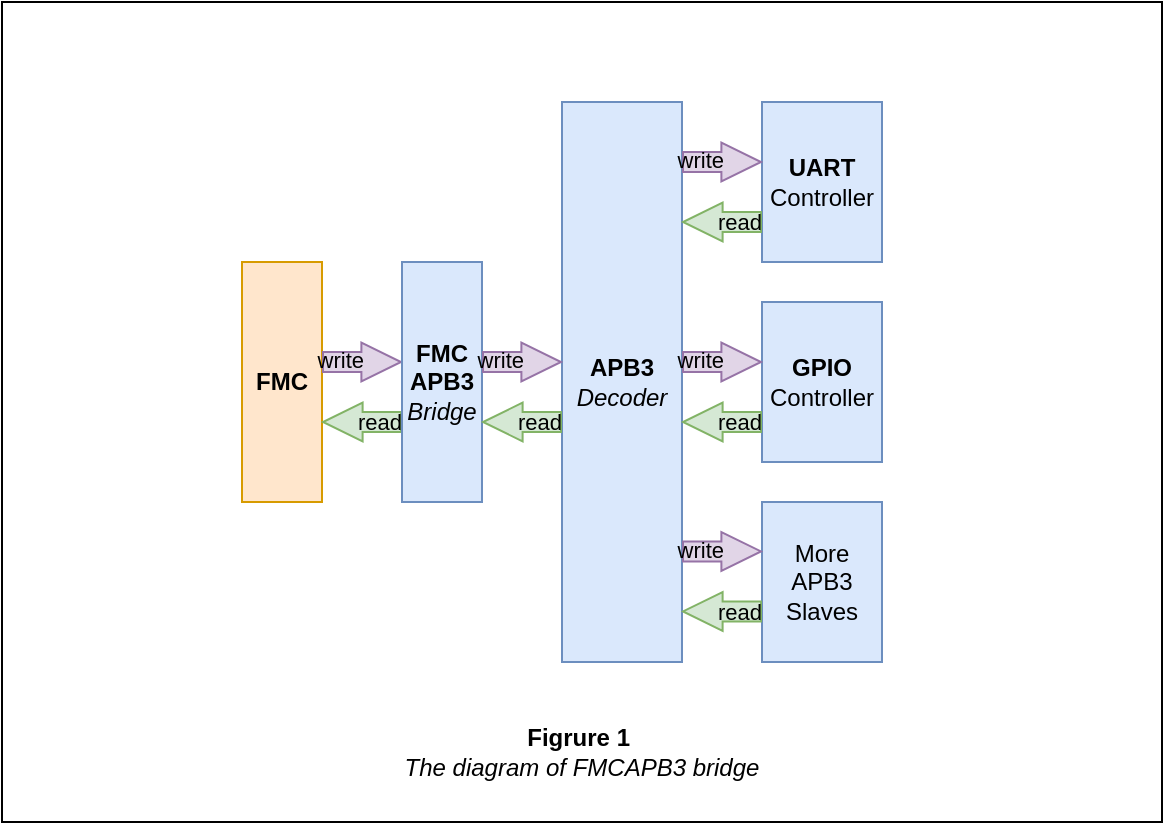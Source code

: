 <mxfile version="27.0.9">
  <diagram name="Page-1" id="yzegYlo1FvkXa72tuVNs">
    <mxGraphModel dx="812" dy="698" grid="1" gridSize="10" guides="1" tooltips="1" connect="1" arrows="1" fold="1" page="1" pageScale="1" pageWidth="583" pageHeight="413" math="0" shadow="0">
      <root>
        <mxCell id="0" />
        <mxCell id="1" parent="0" />
        <mxCell id="lRAN_q3ErnS5ZKHJaVJO-41" value="" style="rounded=0;whiteSpace=wrap;html=1;movable=1;resizable=1;rotatable=1;deletable=1;editable=1;locked=0;connectable=1;fillColor=light-dark(#FFFFFF,#FFFFFF);fillStyle=solid;" vertex="1" parent="1">
          <mxGeometry width="580" height="410" as="geometry" />
        </mxCell>
        <mxCell id="lRAN_q3ErnS5ZKHJaVJO-1" value="&lt;b&gt;FMC&lt;/b&gt;" style="rounded=0;whiteSpace=wrap;html=1;fillColor=#ffe6cc;strokeColor=#d79b00;" vertex="1" parent="1">
          <mxGeometry x="120" y="130" width="40" height="120" as="geometry" />
        </mxCell>
        <mxCell id="lRAN_q3ErnS5ZKHJaVJO-3" value="" style="shape=flexArrow;endArrow=classic;html=1;rounded=0;endWidth=8.4;endSize=6.268;fillColor=#e1d5e7;strokeColor=#9673a6;" edge="1" parent="1">
          <mxGeometry width="50" height="50" relative="1" as="geometry">
            <mxPoint x="160" y="180" as="sourcePoint" />
            <mxPoint x="200" y="180" as="targetPoint" />
          </mxGeometry>
        </mxCell>
        <mxCell id="lRAN_q3ErnS5ZKHJaVJO-20" value="write" style="edgeLabel;html=1;align=right;verticalAlign=middle;resizable=0;points=[];labelBackgroundColor=none;" vertex="1" connectable="0" parent="lRAN_q3ErnS5ZKHJaVJO-3">
          <mxGeometry x="0.074" y="1" relative="1" as="geometry">
            <mxPoint as="offset" />
          </mxGeometry>
        </mxCell>
        <mxCell id="lRAN_q3ErnS5ZKHJaVJO-4" value="" style="shape=flexArrow;endArrow=classic;html=1;rounded=0;endWidth=8.4;endSize=6.268;entryX=1;entryY=0.75;entryDx=0;entryDy=0;fillColor=#d5e8d4;strokeColor=#82b366;" edge="1" parent="1">
          <mxGeometry width="50" height="50" relative="1" as="geometry">
            <mxPoint x="200" y="210" as="sourcePoint" />
            <mxPoint x="160" y="210" as="targetPoint" />
          </mxGeometry>
        </mxCell>
        <mxCell id="lRAN_q3ErnS5ZKHJaVJO-21" value="read&amp;nbsp;" style="edgeLabel;html=1;align=left;verticalAlign=middle;resizable=0;points=[];labelBackgroundColor=none;" vertex="1" connectable="0" parent="lRAN_q3ErnS5ZKHJaVJO-4">
          <mxGeometry x="0.22" relative="1" as="geometry">
            <mxPoint as="offset" />
          </mxGeometry>
        </mxCell>
        <mxCell id="lRAN_q3ErnS5ZKHJaVJO-5" value="&lt;b&gt;FMC&lt;/b&gt;&lt;div&gt;&lt;b&gt;APB3&lt;/b&gt;&lt;/div&gt;&lt;div&gt;&lt;i&gt;Bridge&lt;/i&gt;&lt;/div&gt;" style="rounded=0;whiteSpace=wrap;html=1;fillColor=#dae8fc;strokeColor=#6c8ebf;" vertex="1" parent="1">
          <mxGeometry x="200" y="130" width="40" height="120" as="geometry" />
        </mxCell>
        <mxCell id="lRAN_q3ErnS5ZKHJaVJO-8" value="&lt;b&gt;APB3&lt;/b&gt;&lt;div&gt;&lt;i&gt;Decoder&lt;/i&gt;&lt;/div&gt;" style="rounded=0;whiteSpace=wrap;html=1;fillColor=#dae8fc;strokeColor=#6c8ebf;" vertex="1" parent="1">
          <mxGeometry x="280" y="50" width="60" height="280" as="geometry" />
        </mxCell>
        <mxCell id="lRAN_q3ErnS5ZKHJaVJO-15" value="&lt;b&gt;UART&lt;/b&gt;&lt;div&gt;Controller&lt;/div&gt;" style="rounded=0;whiteSpace=wrap;html=1;fillColor=#dae8fc;strokeColor=#6c8ebf;" vertex="1" parent="1">
          <mxGeometry x="380" y="50" width="60" height="80" as="geometry" />
        </mxCell>
        <mxCell id="lRAN_q3ErnS5ZKHJaVJO-16" value="&lt;b&gt;GPIO&lt;/b&gt;&lt;div&gt;Controller&lt;/div&gt;" style="rounded=0;whiteSpace=wrap;html=1;fillColor=#dae8fc;strokeColor=#6c8ebf;" vertex="1" parent="1">
          <mxGeometry x="380" y="150" width="60" height="80" as="geometry" />
        </mxCell>
        <mxCell id="lRAN_q3ErnS5ZKHJaVJO-17" value="More APB3&lt;div&gt;Slaves&lt;/div&gt;" style="rounded=0;whiteSpace=wrap;html=1;fillColor=#dae8fc;strokeColor=#6c8ebf;" vertex="1" parent="1">
          <mxGeometry x="380" y="250" width="60" height="80" as="geometry" />
        </mxCell>
        <mxCell id="lRAN_q3ErnS5ZKHJaVJO-23" value="" style="shape=flexArrow;endArrow=classic;html=1;rounded=0;endWidth=8.4;endSize=6.268;fillColor=#e1d5e7;strokeColor=#9673a6;" edge="1" parent="1">
          <mxGeometry width="50" height="50" relative="1" as="geometry">
            <mxPoint x="240" y="180" as="sourcePoint" />
            <mxPoint x="280" y="180" as="targetPoint" />
          </mxGeometry>
        </mxCell>
        <mxCell id="lRAN_q3ErnS5ZKHJaVJO-24" value="write" style="edgeLabel;html=1;align=right;verticalAlign=middle;resizable=0;points=[];labelBackgroundColor=none;" vertex="1" connectable="0" parent="lRAN_q3ErnS5ZKHJaVJO-23">
          <mxGeometry x="0.074" y="1" relative="1" as="geometry">
            <mxPoint as="offset" />
          </mxGeometry>
        </mxCell>
        <mxCell id="lRAN_q3ErnS5ZKHJaVJO-25" value="" style="shape=flexArrow;endArrow=classic;html=1;rounded=0;endWidth=8.4;endSize=6.268;entryX=1;entryY=0.75;entryDx=0;entryDy=0;fillColor=#d5e8d4;strokeColor=#82b366;" edge="1" parent="1">
          <mxGeometry width="50" height="50" relative="1" as="geometry">
            <mxPoint x="280" y="210" as="sourcePoint" />
            <mxPoint x="240" y="210" as="targetPoint" />
          </mxGeometry>
        </mxCell>
        <mxCell id="lRAN_q3ErnS5ZKHJaVJO-26" value="read&amp;nbsp;" style="edgeLabel;html=1;align=left;verticalAlign=middle;resizable=0;points=[];labelBackgroundColor=none;" vertex="1" connectable="0" parent="lRAN_q3ErnS5ZKHJaVJO-25">
          <mxGeometry x="0.22" relative="1" as="geometry">
            <mxPoint as="offset" />
          </mxGeometry>
        </mxCell>
        <mxCell id="lRAN_q3ErnS5ZKHJaVJO-27" value="" style="shape=flexArrow;endArrow=classic;html=1;rounded=0;endWidth=8.4;endSize=6.268;fillColor=#e1d5e7;strokeColor=#9673a6;" edge="1" parent="1">
          <mxGeometry width="50" height="50" relative="1" as="geometry">
            <mxPoint x="340" y="80" as="sourcePoint" />
            <mxPoint x="380" y="80" as="targetPoint" />
          </mxGeometry>
        </mxCell>
        <mxCell id="lRAN_q3ErnS5ZKHJaVJO-28" value="write" style="edgeLabel;html=1;align=right;verticalAlign=middle;resizable=0;points=[];labelBackgroundColor=none;" vertex="1" connectable="0" parent="lRAN_q3ErnS5ZKHJaVJO-27">
          <mxGeometry x="0.074" y="1" relative="1" as="geometry">
            <mxPoint as="offset" />
          </mxGeometry>
        </mxCell>
        <mxCell id="lRAN_q3ErnS5ZKHJaVJO-29" value="" style="shape=flexArrow;endArrow=classic;html=1;rounded=0;endWidth=8.4;endSize=6.268;entryX=1;entryY=0.75;entryDx=0;entryDy=0;fillColor=#d5e8d4;strokeColor=#82b366;" edge="1" parent="1">
          <mxGeometry width="50" height="50" relative="1" as="geometry">
            <mxPoint x="380" y="110" as="sourcePoint" />
            <mxPoint x="340" y="110" as="targetPoint" />
          </mxGeometry>
        </mxCell>
        <mxCell id="lRAN_q3ErnS5ZKHJaVJO-30" value="read&amp;nbsp;" style="edgeLabel;html=1;align=left;verticalAlign=middle;resizable=0;points=[];labelBackgroundColor=none;" vertex="1" connectable="0" parent="lRAN_q3ErnS5ZKHJaVJO-29">
          <mxGeometry x="0.22" relative="1" as="geometry">
            <mxPoint as="offset" />
          </mxGeometry>
        </mxCell>
        <mxCell id="lRAN_q3ErnS5ZKHJaVJO-31" value="" style="shape=flexArrow;endArrow=classic;html=1;rounded=0;endWidth=8.4;endSize=6.268;fillColor=#e1d5e7;strokeColor=#9673a6;" edge="1" parent="1">
          <mxGeometry width="50" height="50" relative="1" as="geometry">
            <mxPoint x="340" y="180" as="sourcePoint" />
            <mxPoint x="380" y="180" as="targetPoint" />
          </mxGeometry>
        </mxCell>
        <mxCell id="lRAN_q3ErnS5ZKHJaVJO-32" value="write" style="edgeLabel;html=1;align=right;verticalAlign=middle;resizable=0;points=[];labelBackgroundColor=none;" vertex="1" connectable="0" parent="lRAN_q3ErnS5ZKHJaVJO-31">
          <mxGeometry x="0.074" y="1" relative="1" as="geometry">
            <mxPoint as="offset" />
          </mxGeometry>
        </mxCell>
        <mxCell id="lRAN_q3ErnS5ZKHJaVJO-33" value="" style="shape=flexArrow;endArrow=classic;html=1;rounded=0;endWidth=8.4;endSize=6.268;entryX=1;entryY=0.75;entryDx=0;entryDy=0;fillColor=#d5e8d4;strokeColor=#82b366;" edge="1" parent="1">
          <mxGeometry width="50" height="50" relative="1" as="geometry">
            <mxPoint x="380" y="210" as="sourcePoint" />
            <mxPoint x="340" y="210" as="targetPoint" />
          </mxGeometry>
        </mxCell>
        <mxCell id="lRAN_q3ErnS5ZKHJaVJO-34" value="read&amp;nbsp;" style="edgeLabel;html=1;align=left;verticalAlign=middle;resizable=0;points=[];labelBackgroundColor=none;" vertex="1" connectable="0" parent="lRAN_q3ErnS5ZKHJaVJO-33">
          <mxGeometry x="0.22" relative="1" as="geometry">
            <mxPoint as="offset" />
          </mxGeometry>
        </mxCell>
        <mxCell id="lRAN_q3ErnS5ZKHJaVJO-35" value="" style="shape=flexArrow;endArrow=classic;html=1;rounded=0;endWidth=8.4;endSize=6.268;fillColor=#e1d5e7;strokeColor=#9673a6;" edge="1" parent="1">
          <mxGeometry width="50" height="50" relative="1" as="geometry">
            <mxPoint x="340" y="274.71" as="sourcePoint" />
            <mxPoint x="380" y="274.71" as="targetPoint" />
          </mxGeometry>
        </mxCell>
        <mxCell id="lRAN_q3ErnS5ZKHJaVJO-36" value="write" style="edgeLabel;html=1;align=right;verticalAlign=middle;resizable=0;points=[];labelBackgroundColor=none;" vertex="1" connectable="0" parent="lRAN_q3ErnS5ZKHJaVJO-35">
          <mxGeometry x="0.074" y="1" relative="1" as="geometry">
            <mxPoint as="offset" />
          </mxGeometry>
        </mxCell>
        <mxCell id="lRAN_q3ErnS5ZKHJaVJO-37" value="" style="shape=flexArrow;endArrow=classic;html=1;rounded=0;endWidth=8.4;endSize=6.268;entryX=1;entryY=0.75;entryDx=0;entryDy=0;fillColor=#d5e8d4;strokeColor=#82b366;" edge="1" parent="1">
          <mxGeometry width="50" height="50" relative="1" as="geometry">
            <mxPoint x="380" y="304.71" as="sourcePoint" />
            <mxPoint x="340" y="304.71" as="targetPoint" />
          </mxGeometry>
        </mxCell>
        <mxCell id="lRAN_q3ErnS5ZKHJaVJO-38" value="read&amp;nbsp;" style="edgeLabel;html=1;align=left;verticalAlign=middle;resizable=0;points=[];labelBackgroundColor=none;" vertex="1" connectable="0" parent="lRAN_q3ErnS5ZKHJaVJO-37">
          <mxGeometry x="0.22" relative="1" as="geometry">
            <mxPoint as="offset" />
          </mxGeometry>
        </mxCell>
        <mxCell id="lRAN_q3ErnS5ZKHJaVJO-40" value="&lt;b&gt;Figrure 1&amp;nbsp;&lt;/b&gt;&lt;div&gt;&lt;i&gt;The diagram of FMCAPB3 bridge&lt;/i&gt;&lt;/div&gt;" style="text;html=1;align=center;verticalAlign=middle;whiteSpace=wrap;rounded=0;" vertex="1" parent="1">
          <mxGeometry x="165" y="360" width="250" height="30" as="geometry" />
        </mxCell>
      </root>
    </mxGraphModel>
  </diagram>
</mxfile>
